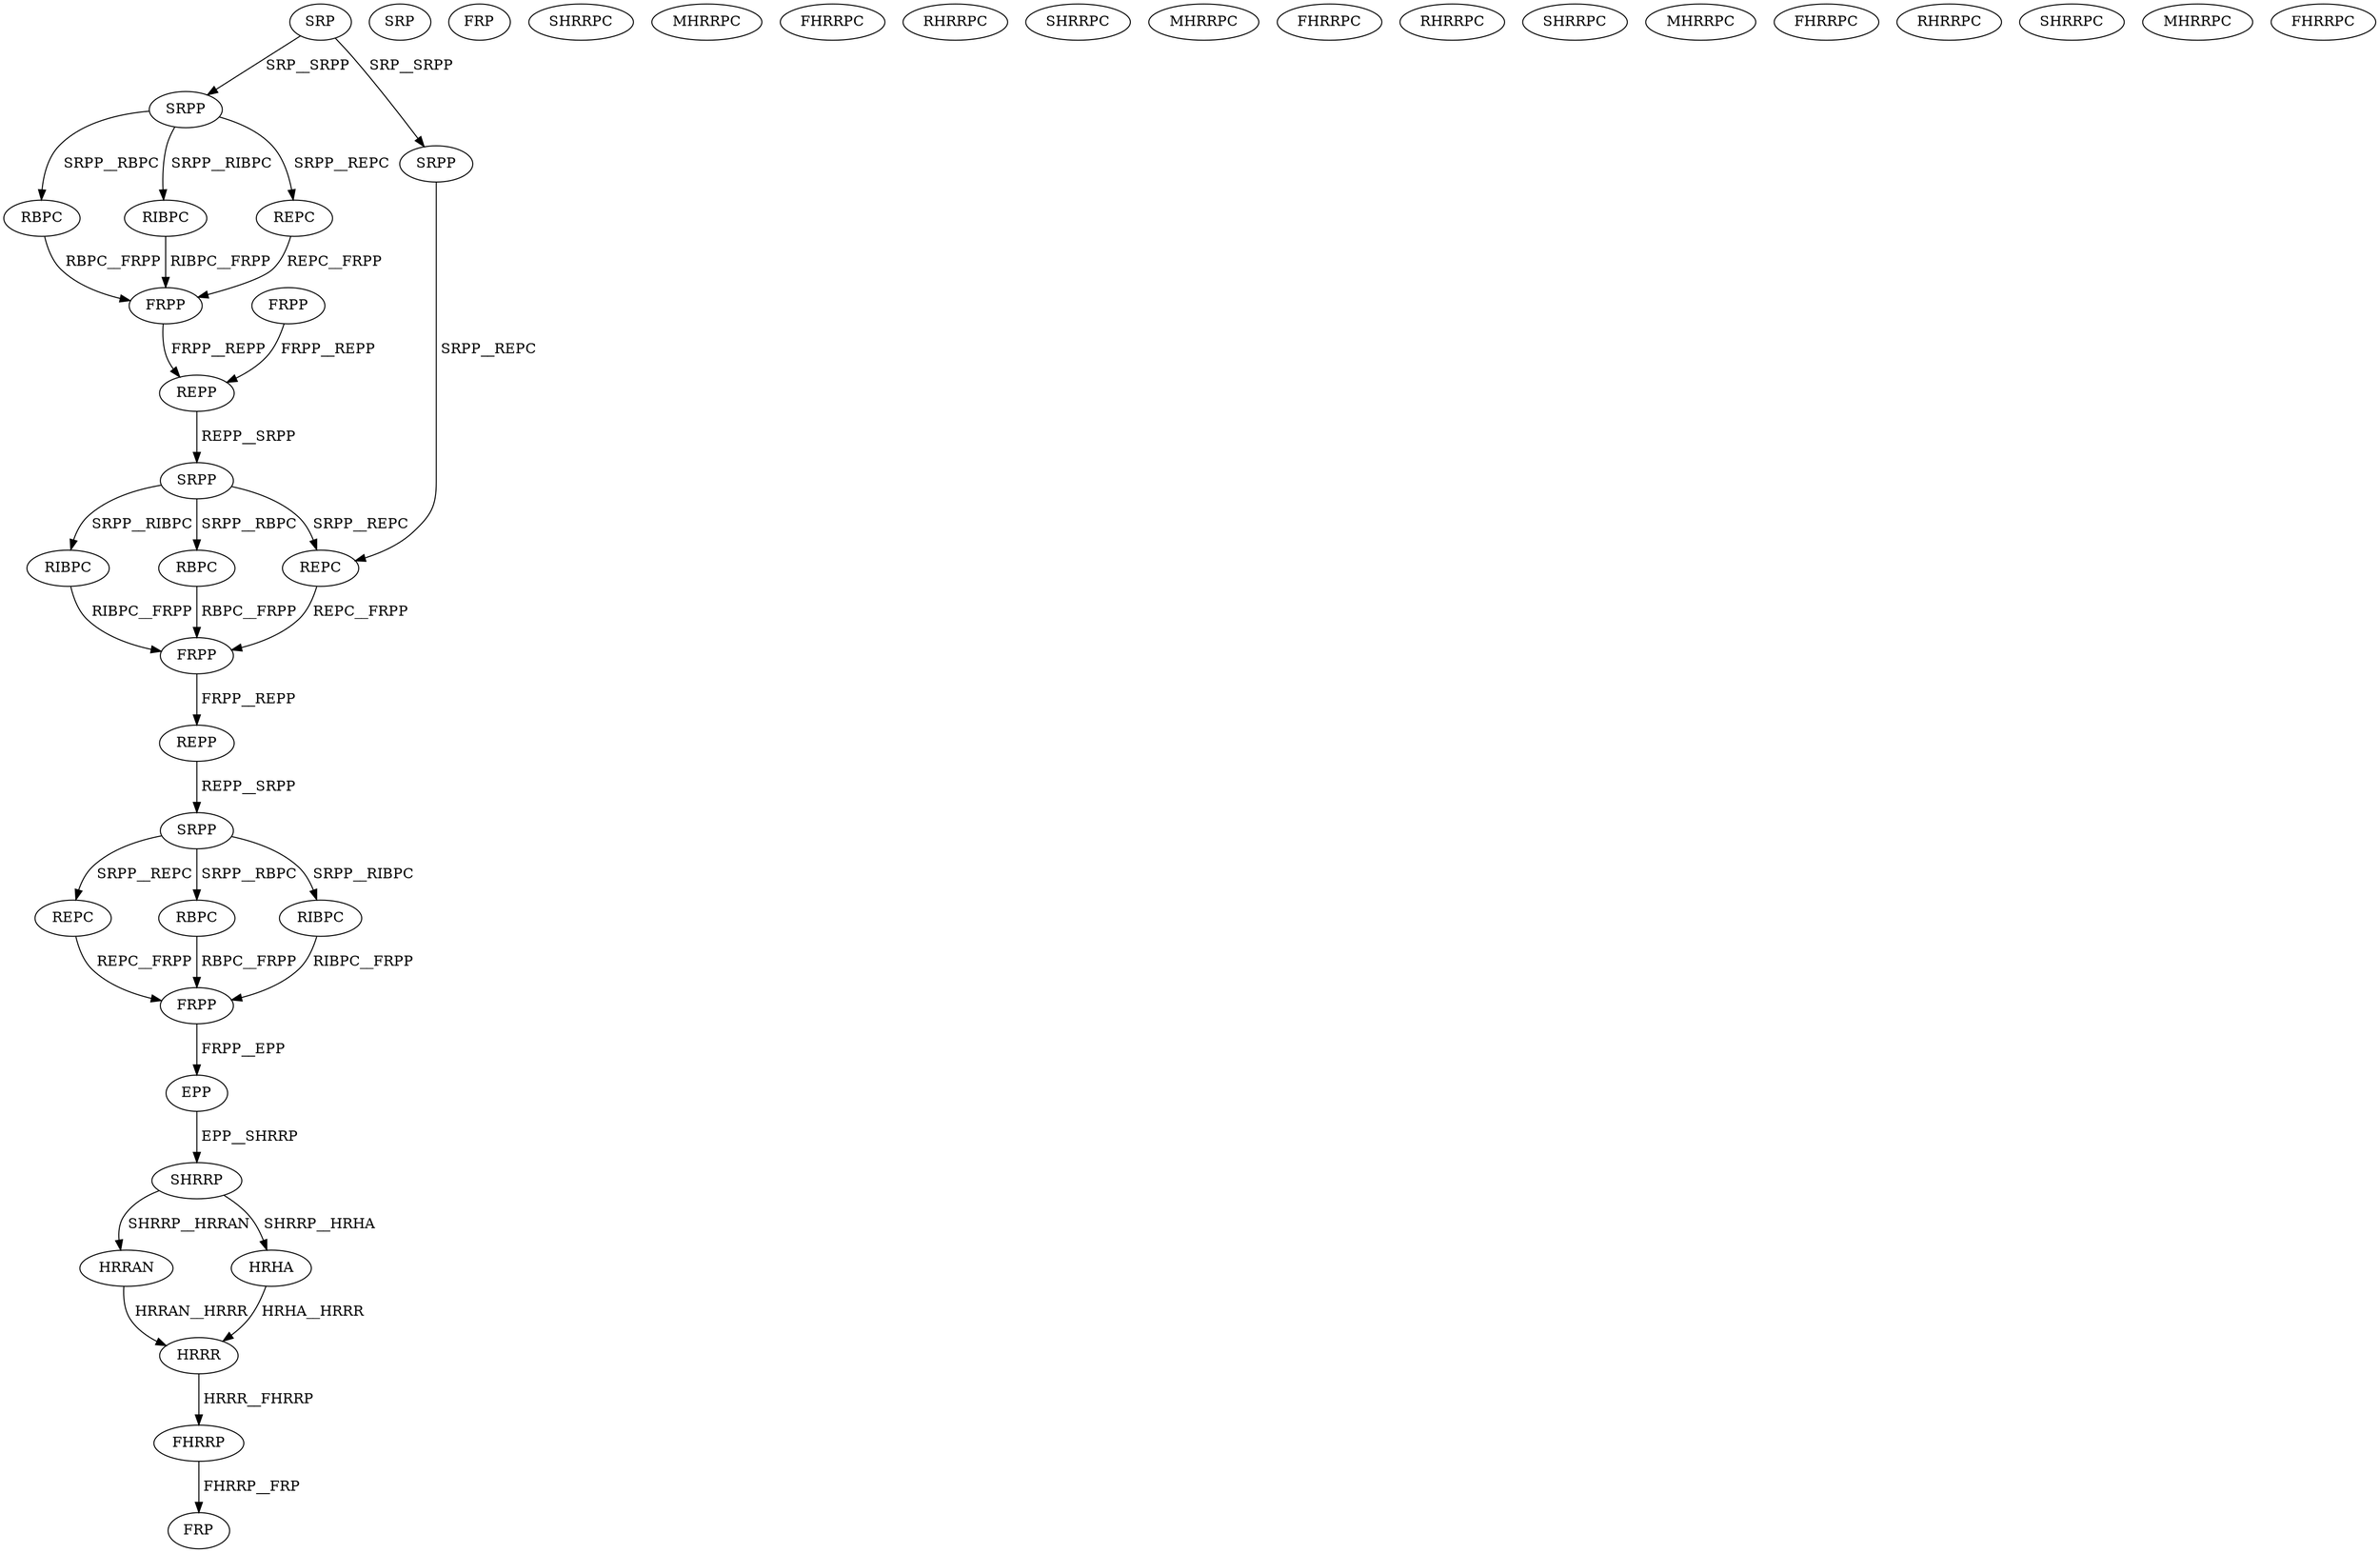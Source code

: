 digraph G { 
1 [label="SRP",color=black,fontcolor=black];
2 [label="SRPP",color=black,fontcolor=black];
3 [label="FRPP",color=black,fontcolor=black];
4 [label="RIBPC",color=black,fontcolor=black];
5 [label="REPC",color=black,fontcolor=black];
6 [label="RBPC",color=black,fontcolor=black];
7 [label="FRPP",color=black,fontcolor=black];
8 [label="SRPP",color=black,fontcolor=black];
9 [label="REPP",color=black,fontcolor=black];
10 [label="SRPP",color=black,fontcolor=black];
11 [label="REPC",color=black,fontcolor=black];
12 [label="RIBPC",color=black,fontcolor=black];
13 [label="RBPC",color=black,fontcolor=black];
14 [label="FRPP",color=black,fontcolor=black];
15 [label="REPP",color=black,fontcolor=black];
16 [label="SRPP",color=black,fontcolor=black];
17 [label="REPC",color=black,fontcolor=black];
18 [label="RBPC",color=black,fontcolor=black];
19 [label="RIBPC",color=black,fontcolor=black];
20 [label="FRPP",color=black,fontcolor=black];
21 [label="EPP",color=black,fontcolor=black];
22 [label="SHRRP",color=black,fontcolor=black];
23 [label="SRP",color=black,fontcolor=black];
24 [label="FRP",color=black,fontcolor=black];
25 [label="HRRAN",color=black,fontcolor=black];
26 [label="SHRRPC",color=black,fontcolor=black];
27 [label="MHRRPC",color=black,fontcolor=black];
28 [label="FHRRPC",color=black,fontcolor=black];
29 [label="RHRRPC",color=black,fontcolor=black];
30 [label="HRHA",color=black,fontcolor=black];
31 [label="SHRRPC",color=black,fontcolor=black];
32 [label="MHRRPC",color=black,fontcolor=black];
33 [label="FHRRPC",color=black,fontcolor=black];
34 [label="RHRRPC",color=black,fontcolor=black];
35 [label="SHRRPC",color=black,fontcolor=black];
36 [label="MHRRPC",color=black,fontcolor=black];
37 [label="FHRRPC",color=black,fontcolor=black];
38 [label="RHRRPC",color=black,fontcolor=black];
39 [label="SHRRPC",color=black,fontcolor=black];
40 [label="MHRRPC",color=black,fontcolor=black];
41 [label="FHRRPC",color=black,fontcolor=black];
42 [label="HRRR",color=black,fontcolor=black];
43 [label="FHRRP",color=black,fontcolor=black];
44 [label="FRP",color=black,fontcolor=black];
1->2[label=" SRP__SRPP",color=black,fontcolor=black];
1->8[label=" SRP__SRPP",color=black,fontcolor=black];
2->4[label=" SRPP__RIBPC",color=black,fontcolor=black];
2->5[label=" SRPP__REPC",color=black,fontcolor=black];
2->6[label=" SRPP__RBPC",color=black,fontcolor=black];
3->9[label=" FRPP__REPP",color=black,fontcolor=black];
4->7[label=" RIBPC__FRPP",color=black,fontcolor=black];
5->7[label=" REPC__FRPP",color=black,fontcolor=black];
6->7[label=" RBPC__FRPP",color=black,fontcolor=black];
7->9[label=" FRPP__REPP",color=black,fontcolor=black];
8->11[label=" SRPP__REPC",color=black,fontcolor=black];
9->10[label=" REPP__SRPP",color=black,fontcolor=black];
10->11[label=" SRPP__REPC",color=black,fontcolor=black];
10->12[label=" SRPP__RIBPC",color=black,fontcolor=black];
10->13[label=" SRPP__RBPC",color=black,fontcolor=black];
11->14[label=" REPC__FRPP",color=black,fontcolor=black];
12->14[label=" RIBPC__FRPP",color=black,fontcolor=black];
13->14[label=" RBPC__FRPP",color=black,fontcolor=black];
14->15[label=" FRPP__REPP",color=black,fontcolor=black];
15->16[label=" REPP__SRPP",color=black,fontcolor=black];
16->17[label=" SRPP__REPC",color=black,fontcolor=black];
16->18[label=" SRPP__RBPC",color=black,fontcolor=black];
16->19[label=" SRPP__RIBPC",color=black,fontcolor=black];
17->20[label=" REPC__FRPP",color=black,fontcolor=black];
18->20[label=" RBPC__FRPP",color=black,fontcolor=black];
19->20[label=" RIBPC__FRPP",color=black,fontcolor=black];
20->21[label=" FRPP__EPP",color=black,fontcolor=black];
21->22[label=" EPP__SHRRP",color=black,fontcolor=black];
22->25[label=" SHRRP__HRRAN",color=black,fontcolor=black];
22->30[label=" SHRRP__HRHA",color=black,fontcolor=black];
25->42[label=" HRRAN__HRRR",color=black,fontcolor=black];
30->42[label=" HRHA__HRRR",color=black,fontcolor=black];
42->43[label=" HRRR__FHRRP",color=black,fontcolor=black];
43->44[label=" FHRRP__FRP",color=black,fontcolor=black];
}
